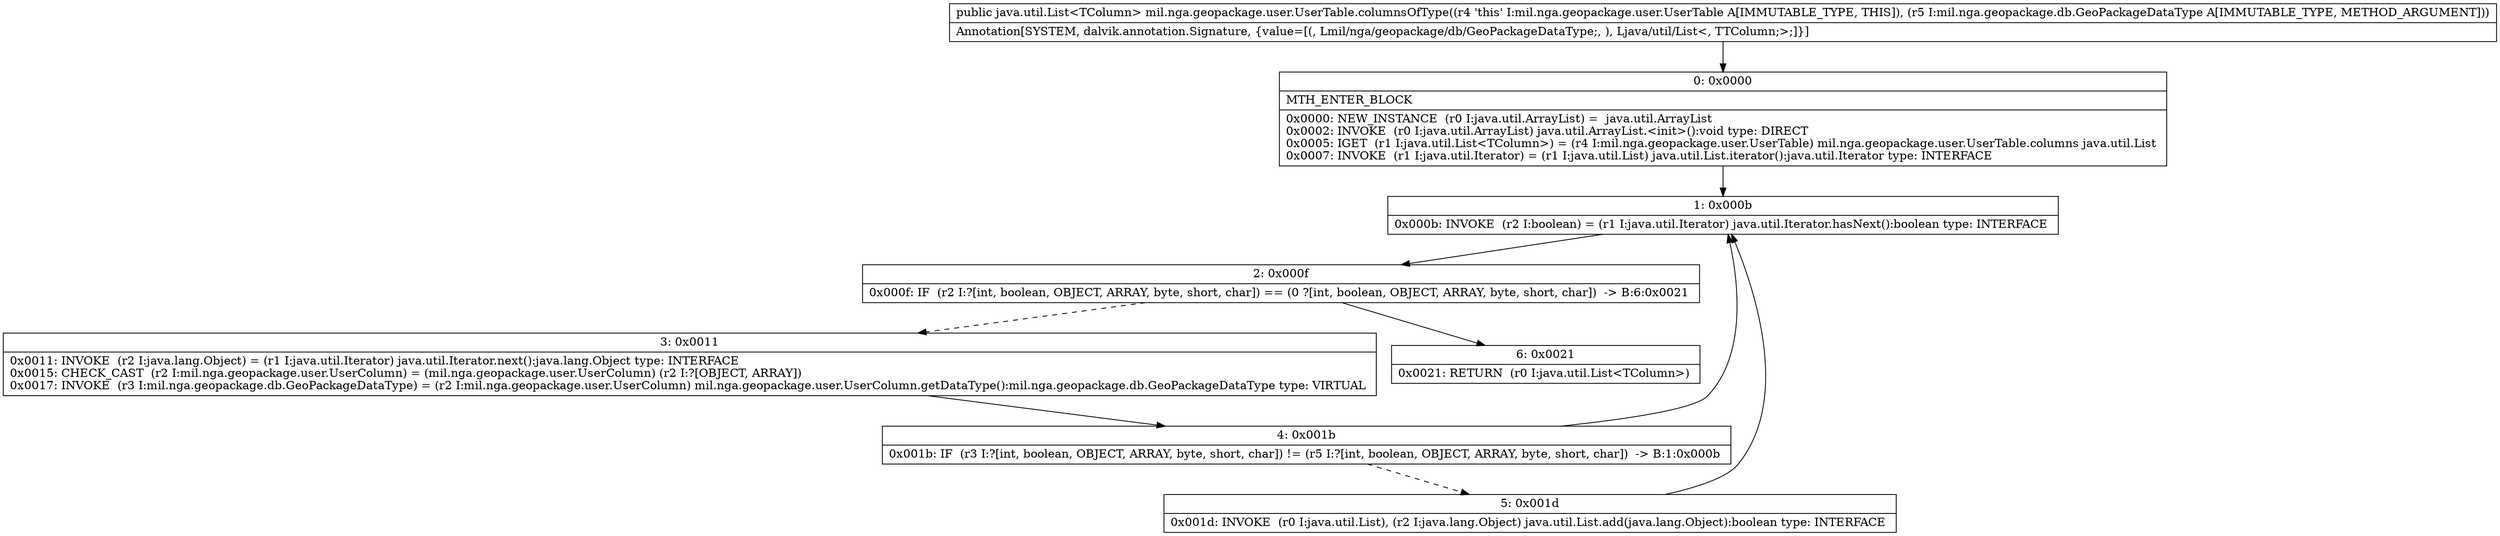 digraph "CFG formil.nga.geopackage.user.UserTable.columnsOfType(Lmil\/nga\/geopackage\/db\/GeoPackageDataType;)Ljava\/util\/List;" {
Node_0 [shape=record,label="{0\:\ 0x0000|MTH_ENTER_BLOCK\l|0x0000: NEW_INSTANCE  (r0 I:java.util.ArrayList) =  java.util.ArrayList \l0x0002: INVOKE  (r0 I:java.util.ArrayList) java.util.ArrayList.\<init\>():void type: DIRECT \l0x0005: IGET  (r1 I:java.util.List\<TColumn\>) = (r4 I:mil.nga.geopackage.user.UserTable) mil.nga.geopackage.user.UserTable.columns java.util.List \l0x0007: INVOKE  (r1 I:java.util.Iterator) = (r1 I:java.util.List) java.util.List.iterator():java.util.Iterator type: INTERFACE \l}"];
Node_1 [shape=record,label="{1\:\ 0x000b|0x000b: INVOKE  (r2 I:boolean) = (r1 I:java.util.Iterator) java.util.Iterator.hasNext():boolean type: INTERFACE \l}"];
Node_2 [shape=record,label="{2\:\ 0x000f|0x000f: IF  (r2 I:?[int, boolean, OBJECT, ARRAY, byte, short, char]) == (0 ?[int, boolean, OBJECT, ARRAY, byte, short, char])  \-\> B:6:0x0021 \l}"];
Node_3 [shape=record,label="{3\:\ 0x0011|0x0011: INVOKE  (r2 I:java.lang.Object) = (r1 I:java.util.Iterator) java.util.Iterator.next():java.lang.Object type: INTERFACE \l0x0015: CHECK_CAST  (r2 I:mil.nga.geopackage.user.UserColumn) = (mil.nga.geopackage.user.UserColumn) (r2 I:?[OBJECT, ARRAY]) \l0x0017: INVOKE  (r3 I:mil.nga.geopackage.db.GeoPackageDataType) = (r2 I:mil.nga.geopackage.user.UserColumn) mil.nga.geopackage.user.UserColumn.getDataType():mil.nga.geopackage.db.GeoPackageDataType type: VIRTUAL \l}"];
Node_4 [shape=record,label="{4\:\ 0x001b|0x001b: IF  (r3 I:?[int, boolean, OBJECT, ARRAY, byte, short, char]) != (r5 I:?[int, boolean, OBJECT, ARRAY, byte, short, char])  \-\> B:1:0x000b \l}"];
Node_5 [shape=record,label="{5\:\ 0x001d|0x001d: INVOKE  (r0 I:java.util.List), (r2 I:java.lang.Object) java.util.List.add(java.lang.Object):boolean type: INTERFACE \l}"];
Node_6 [shape=record,label="{6\:\ 0x0021|0x0021: RETURN  (r0 I:java.util.List\<TColumn\>) \l}"];
MethodNode[shape=record,label="{public java.util.List\<TColumn\> mil.nga.geopackage.user.UserTable.columnsOfType((r4 'this' I:mil.nga.geopackage.user.UserTable A[IMMUTABLE_TYPE, THIS]), (r5 I:mil.nga.geopackage.db.GeoPackageDataType A[IMMUTABLE_TYPE, METHOD_ARGUMENT]))  | Annotation[SYSTEM, dalvik.annotation.Signature, \{value=[(, Lmil\/nga\/geopackage\/db\/GeoPackageDataType;, ), Ljava\/util\/List\<, TTColumn;\>;]\}]\l}"];
MethodNode -> Node_0;
Node_0 -> Node_1;
Node_1 -> Node_2;
Node_2 -> Node_3[style=dashed];
Node_2 -> Node_6;
Node_3 -> Node_4;
Node_4 -> Node_1;
Node_4 -> Node_5[style=dashed];
Node_5 -> Node_1;
}

